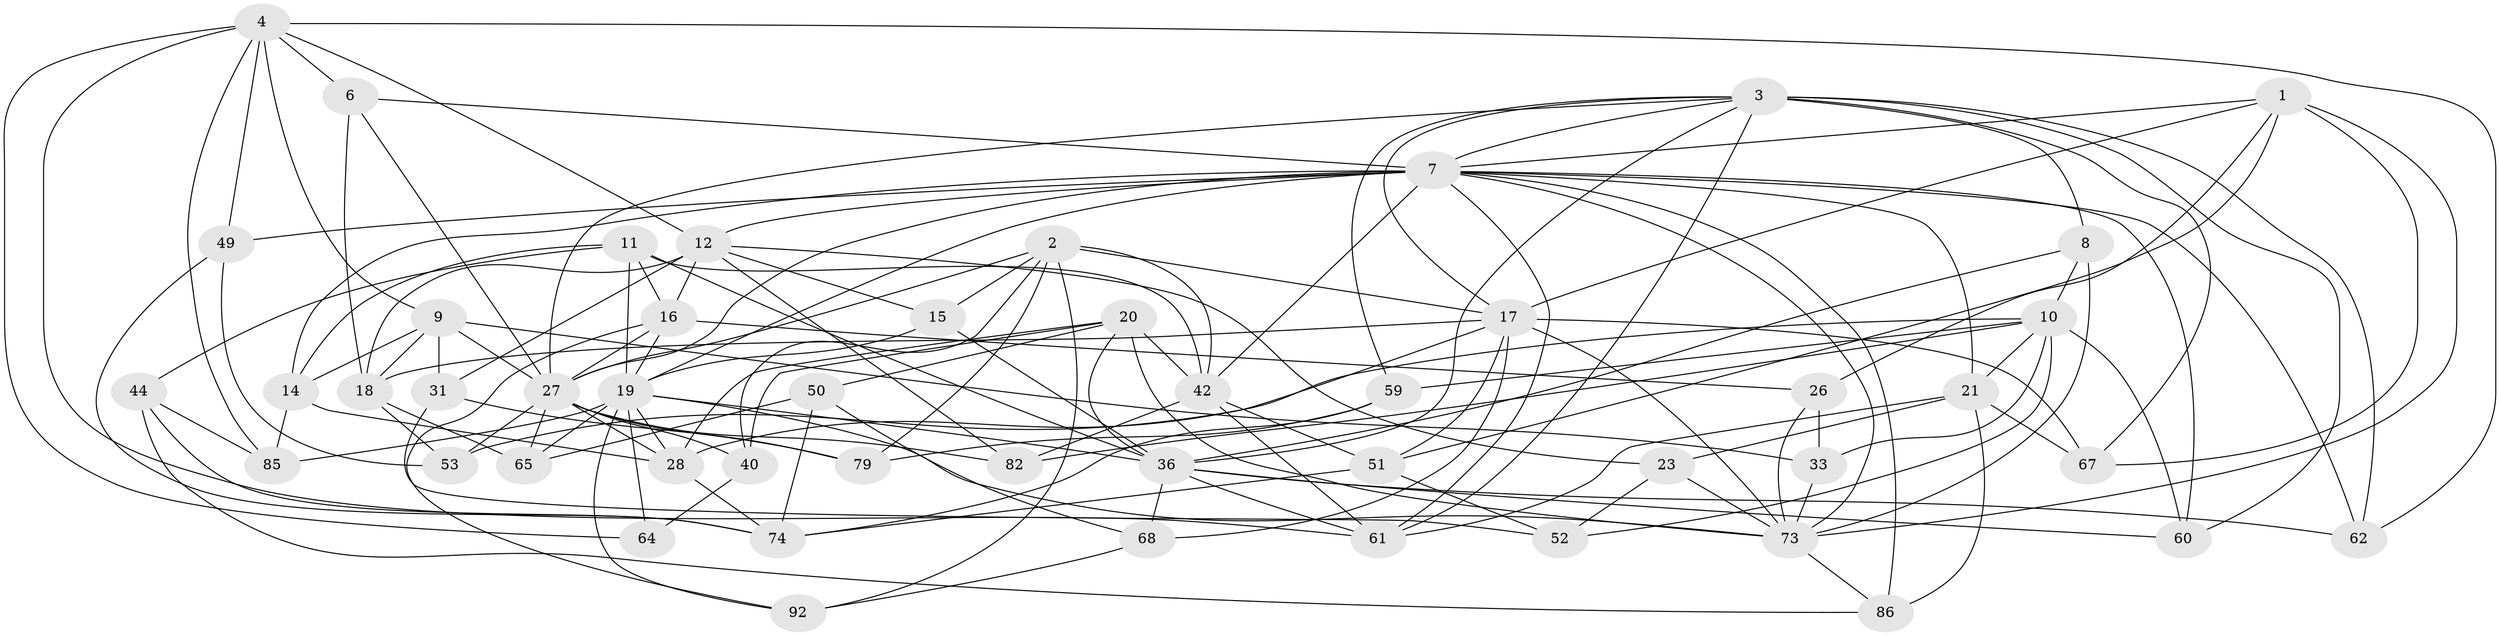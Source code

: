 // original degree distribution, {4: 1.0}
// Generated by graph-tools (version 1.1) at 2025/16/03/09/25 04:16:18]
// undirected, 49 vertices, 142 edges
graph export_dot {
graph [start="1"]
  node [color=gray90,style=filled];
  1 [super="+45"];
  2 [super="+5+32"];
  3 [super="+71+54+29"];
  4 [super="+47+58"];
  6;
  7 [super="+41+25"];
  8;
  9 [super="+78"];
  10 [super="+57+24"];
  11 [super="+91"];
  12 [super="+13+30"];
  14 [super="+94"];
  15;
  16 [super="+89"];
  17 [super="+69+98+88"];
  18 [super="+46"];
  19 [super="+87+22+70"];
  20 [super="+39"];
  21 [super="+63"];
  23;
  26;
  27 [super="+38+34"];
  28 [super="+35"];
  31;
  33;
  36 [super="+48+56+76"];
  40;
  42 [super="+77"];
  44;
  49;
  50;
  51 [super="+80"];
  52;
  53;
  59;
  60;
  61 [super="+81"];
  62;
  64;
  65;
  67;
  68;
  73 [super="+90+84"];
  74 [super="+75"];
  79;
  82;
  85;
  86;
  92;
  1 -- 73;
  1 -- 17;
  1 -- 67;
  1 -- 26;
  1 -- 51;
  1 -- 7;
  2 -- 92;
  2 -- 27;
  2 -- 42;
  2 -- 79;
  2 -- 15;
  2 -- 40;
  2 -- 17 [weight=2];
  3 -- 8;
  3 -- 67;
  3 -- 60;
  3 -- 62;
  3 -- 27;
  3 -- 7;
  3 -- 17;
  3 -- 61;
  3 -- 59;
  3 -- 36;
  4 -- 62;
  4 -- 9;
  4 -- 49;
  4 -- 85;
  4 -- 6;
  4 -- 64;
  4 -- 61;
  4 -- 12;
  6 -- 27;
  6 -- 7;
  6 -- 18;
  7 -- 14 [weight=2];
  7 -- 49;
  7 -- 19;
  7 -- 21;
  7 -- 73;
  7 -- 42;
  7 -- 12;
  7 -- 86;
  7 -- 27;
  7 -- 60;
  7 -- 61;
  7 -- 62;
  8 -- 73;
  8 -- 36;
  8 -- 10;
  9 -- 27;
  9 -- 18;
  9 -- 14;
  9 -- 31;
  9 -- 33;
  10 -- 60;
  10 -- 52;
  10 -- 33;
  10 -- 59;
  10 -- 53;
  10 -- 82;
  10 -- 21;
  11 -- 44;
  11 -- 19;
  11 -- 36;
  11 -- 16;
  11 -- 42;
  11 -- 14;
  12 -- 16;
  12 -- 18;
  12 -- 82;
  12 -- 31;
  12 -- 15;
  12 -- 23;
  14 -- 28;
  14 -- 85;
  15 -- 19;
  15 -- 36;
  16 -- 27;
  16 -- 19;
  16 -- 26;
  16 -- 92;
  17 -- 51;
  17 -- 73;
  17 -- 67;
  17 -- 68;
  17 -- 18;
  17 -- 28;
  18 -- 65;
  18 -- 53;
  19 -- 64 [weight=2];
  19 -- 36;
  19 -- 92;
  19 -- 28;
  19 -- 65;
  19 -- 85;
  19 -- 73;
  20 -- 50;
  20 -- 73;
  20 -- 40;
  20 -- 42;
  20 -- 36;
  20 -- 28;
  21 -- 23;
  21 -- 61;
  21 -- 67;
  21 -- 86;
  23 -- 52;
  23 -- 73;
  26 -- 33;
  26 -- 73;
  27 -- 40;
  27 -- 79;
  27 -- 82;
  27 -- 53;
  27 -- 28;
  27 -- 65;
  28 -- 74;
  31 -- 79;
  31 -- 52;
  33 -- 73;
  36 -- 60;
  36 -- 68;
  36 -- 61;
  36 -- 62;
  40 -- 64;
  42 -- 51 [weight=2];
  42 -- 82;
  42 -- 61;
  44 -- 74;
  44 -- 85;
  44 -- 86;
  49 -- 53;
  49 -- 74;
  50 -- 65;
  50 -- 68;
  50 -- 74;
  51 -- 52;
  51 -- 74;
  59 -- 74;
  59 -- 79;
  68 -- 92;
  73 -- 86;
}

